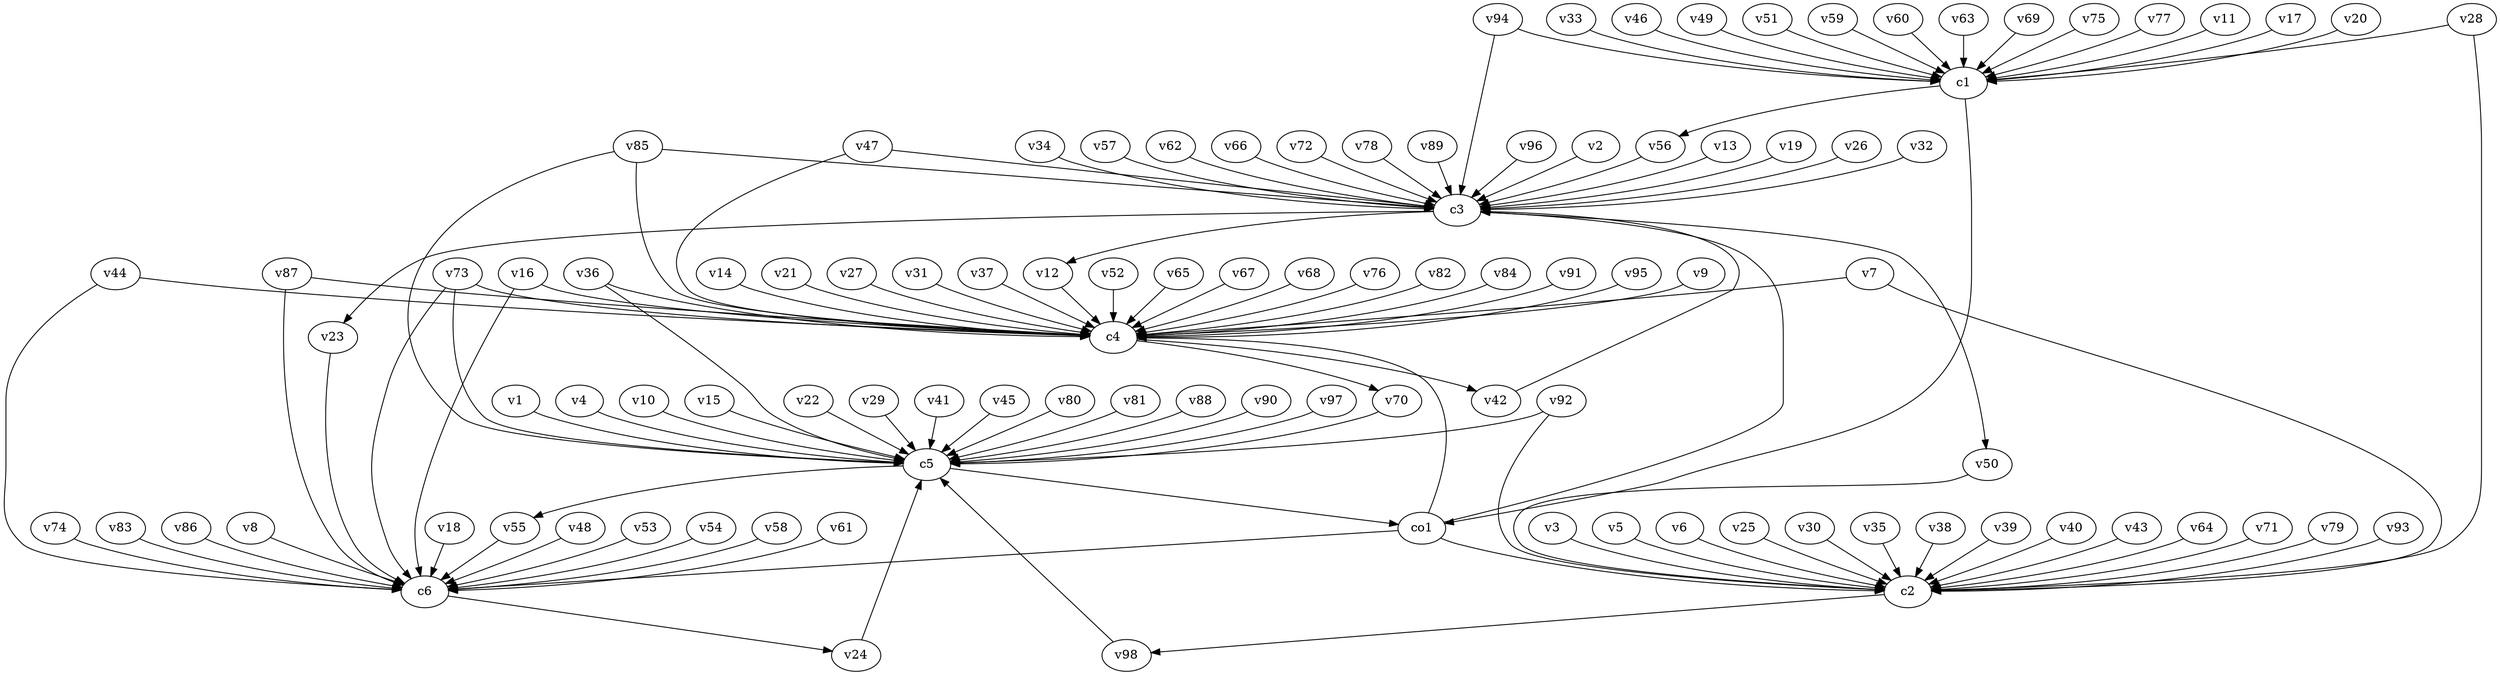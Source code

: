 strict digraph  {
c1;
c2;
c3;
c4;
c5;
c6;
v1;
v2;
v3;
v4;
v5;
v6;
v7;
v8;
v9;
v10;
v11;
v12;
v13;
v14;
v15;
v16;
v17;
v18;
v19;
v20;
v21;
v22;
v23;
v24;
v25;
v26;
v27;
v28;
v29;
v30;
v31;
v32;
v33;
v34;
v35;
v36;
v37;
v38;
v39;
v40;
v41;
v42;
v43;
v44;
v45;
v46;
v47;
v48;
v49;
v50;
v51;
v52;
v53;
v54;
v55;
v56;
v57;
v58;
v59;
v60;
v61;
v62;
v63;
v64;
v65;
v66;
v67;
v68;
v69;
v70;
v71;
v72;
v73;
v74;
v75;
v76;
v77;
v78;
v79;
v80;
v81;
v82;
v83;
v84;
v85;
v86;
v87;
v88;
v89;
v90;
v91;
v92;
v93;
v94;
v95;
v96;
v97;
v98;
co1;
c1 -> co1  [weight=1];
c1 -> v56  [weight=1];
c2 -> v98  [weight=1];
c3 -> v50  [weight=1];
c3 -> v12  [weight=1];
c3 -> v23  [weight=1];
c4 -> v70  [weight=1];
c4 -> v42  [weight=1];
c5 -> v55  [weight=1];
c5 -> co1  [weight=1];
c6 -> v24  [weight=1];
v1 -> c5  [weight=1];
v2 -> c3  [weight=1];
v3 -> c2  [weight=1];
v4 -> c5  [weight=1];
v5 -> c2  [weight=1];
v6 -> c2  [weight=1];
v7 -> c2  [weight=1];
v7 -> c4  [weight=1];
v8 -> c6  [weight=1];
v9 -> c4  [weight=1];
v10 -> c5  [weight=1];
v11 -> c1  [weight=1];
v12 -> c4  [weight=1];
v13 -> c3  [weight=1];
v14 -> c4  [weight=1];
v15 -> c5  [weight=1];
v16 -> c4  [weight=1];
v16 -> c6  [weight=1];
v17 -> c1  [weight=1];
v18 -> c6  [weight=1];
v19 -> c3  [weight=1];
v20 -> c1  [weight=1];
v21 -> c4  [weight=1];
v22 -> c5  [weight=1];
v23 -> c6  [weight=1];
v24 -> c5  [weight=1];
v25 -> c2  [weight=1];
v26 -> c3  [weight=1];
v27 -> c4  [weight=1];
v28 -> c1  [weight=1];
v28 -> c2  [weight=1];
v29 -> c5  [weight=1];
v30 -> c2  [weight=1];
v31 -> c4  [weight=1];
v32 -> c3  [weight=1];
v33 -> c1  [weight=1];
v34 -> c3  [weight=1];
v35 -> c2  [weight=1];
v36 -> c4  [weight=1];
v36 -> c5  [weight=1];
v37 -> c4  [weight=1];
v38 -> c2  [weight=1];
v39 -> c2  [weight=1];
v40 -> c2  [weight=1];
v41 -> c5  [weight=1];
v42 -> c3  [weight=1];
v43 -> c2  [weight=1];
v44 -> c6  [weight=1];
v44 -> c4  [weight=1];
v45 -> c5  [weight=1];
v46 -> c1  [weight=1];
v47 -> c3  [weight=1];
v47 -> c4  [weight=1];
v48 -> c6  [weight=1];
v49 -> c1  [weight=1];
v50 -> c2  [weight=1];
v51 -> c1  [weight=1];
v52 -> c4  [weight=1];
v53 -> c6  [weight=1];
v54 -> c6  [weight=1];
v55 -> c6  [weight=1];
v56 -> c3  [weight=1];
v57 -> c3  [weight=1];
v58 -> c6  [weight=1];
v59 -> c1  [weight=1];
v60 -> c1  [weight=1];
v61 -> c6  [weight=1];
v62 -> c3  [weight=1];
v63 -> c1  [weight=1];
v64 -> c2  [weight=1];
v65 -> c4  [weight=1];
v66 -> c3  [weight=1];
v67 -> c4  [weight=1];
v68 -> c4  [weight=1];
v69 -> c1  [weight=1];
v70 -> c5  [weight=1];
v71 -> c2  [weight=1];
v72 -> c3  [weight=1];
v73 -> c5  [weight=1];
v73 -> c6  [weight=1];
v73 -> c4  [weight=1];
v74 -> c6  [weight=1];
v75 -> c1  [weight=1];
v76 -> c4  [weight=1];
v77 -> c1  [weight=1];
v78 -> c3  [weight=1];
v79 -> c2  [weight=1];
v80 -> c5  [weight=1];
v81 -> c5  [weight=1];
v82 -> c4  [weight=1];
v83 -> c6  [weight=1];
v84 -> c4  [weight=1];
v85 -> c4  [weight=1];
v85 -> c5  [weight=1];
v85 -> c3  [weight=1];
v86 -> c6  [weight=1];
v87 -> c4  [weight=1];
v87 -> c6  [weight=1];
v88 -> c5  [weight=1];
v89 -> c3  [weight=1];
v90 -> c5  [weight=1];
v91 -> c4  [weight=1];
v92 -> c2  [weight=1];
v92 -> c5  [weight=1];
v93 -> c2  [weight=1];
v94 -> c1  [weight=1];
v94 -> c3  [weight=1];
v95 -> c4  [weight=1];
v96 -> c3  [weight=1];
v97 -> c5  [weight=1];
v98 -> c5  [weight=1];
co1 -> c3  [weight=1];
co1 -> c6  [weight=1];
co1 -> c4  [weight=1];
co1 -> c2  [weight=1];
}
